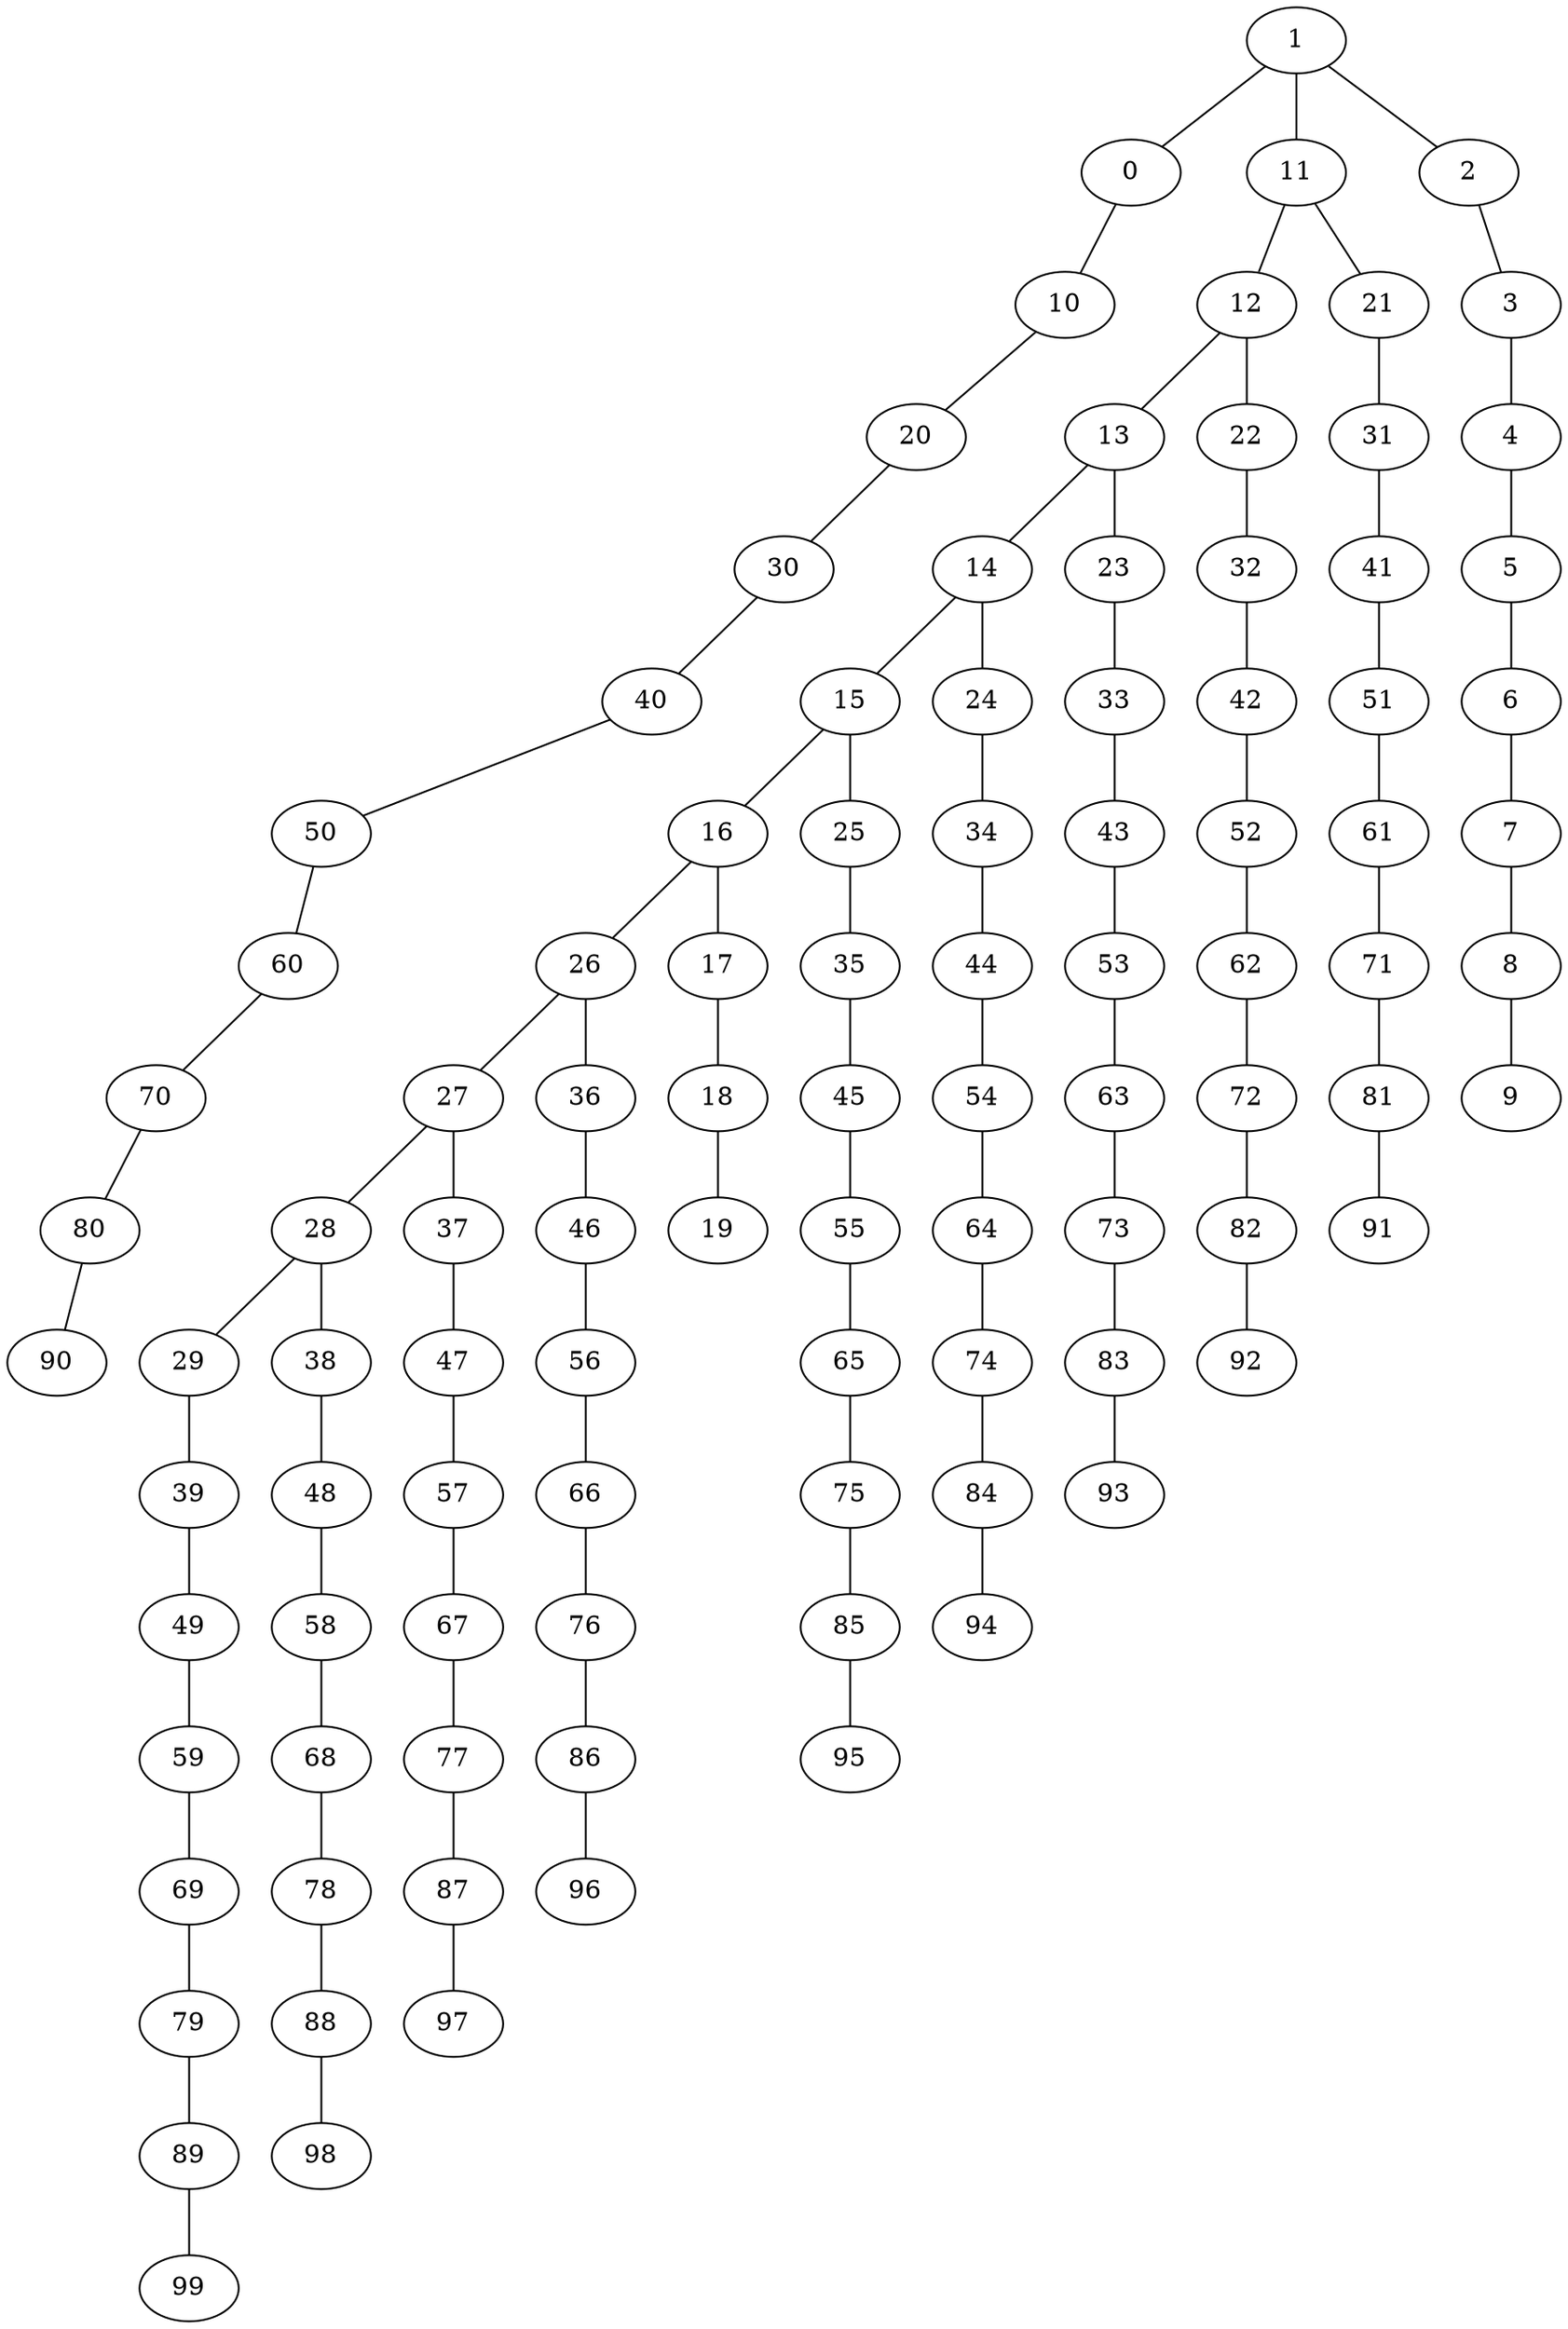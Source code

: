 strict graph G {
1;
0;
11;
2;
10;
12;
21;
3;
20;
13;
22;
31;
4;
30;
14;
23;
32;
41;
5;
40;
15;
24;
33;
42;
51;
6;
50;
16;
25;
34;
43;
52;
61;
7;
60;
26;
17;
35;
44;
53;
62;
71;
8;
70;
27;
36;
18;
45;
54;
63;
72;
81;
9;
80;
28;
37;
46;
19;
55;
64;
73;
82;
91;
90;
29;
38;
47;
56;
65;
74;
83;
92;
39;
48;
57;
66;
75;
84;
93;
49;
58;
67;
76;
85;
94;
59;
68;
77;
86;
95;
69;
78;
87;
96;
79;
88;
97;
89;
98;
99;
54 -- 64;
84 -- 94;
31 -- 41;
49 -- 59;
75 -- 85;
53 -- 63;
4 -- 5;
85 -- 95;
62 -- 72;
5 -- 6;
27 -- 28;
37 -- 47;
3 -- 4;
6 -- 7;
67 -- 77;
81 -- 91;
52 -- 62;
41 -- 51;
13 -- 14;
12 -- 13;
70 -- 80;
21 -- 31;
10 -- 20;
1 -- 11;
86 -- 96;
57 -- 67;
58 -- 68;
44 -- 54;
51 -- 61;
77 -- 87;
11 -- 12;
89 -- 99;
15 -- 25;
12 -- 22;
60 -- 70;
8 -- 9;
23 -- 33;
83 -- 93;
64 -- 74;
59 -- 69;
88 -- 98;
71 -- 81;
80 -- 90;
27 -- 37;
2 -- 3;
14 -- 24;
66 -- 76;
30 -- 40;
26 -- 36;
63 -- 73;
46 -- 56;
35 -- 45;
1 -- 2;
22 -- 32;
87 -- 97;
34 -- 44;
29 -- 39;
1 -- 0;
13 -- 23;
15 -- 16;
48 -- 58;
39 -- 49;
56 -- 66;
65 -- 75;
28 -- 29;
16 -- 17;
72 -- 82;
55 -- 65;
0 -- 10;
20 -- 30;
79 -- 89;
68 -- 78;
82 -- 92;
26 -- 27;
36 -- 46;
25 -- 35;
42 -- 52;
17 -- 18;
40 -- 50;
74 -- 84;
61 -- 71;
16 -- 26;
32 -- 42;
33 -- 43;
69 -- 79;
7 -- 8;
38 -- 48;
47 -- 57;
73 -- 83;
18 -- 19;
24 -- 34;
45 -- 55;
14 -- 15;
50 -- 60;
76 -- 86;
11 -- 21;
43 -- 53;
78 -- 88;
28 -- 38;
}
